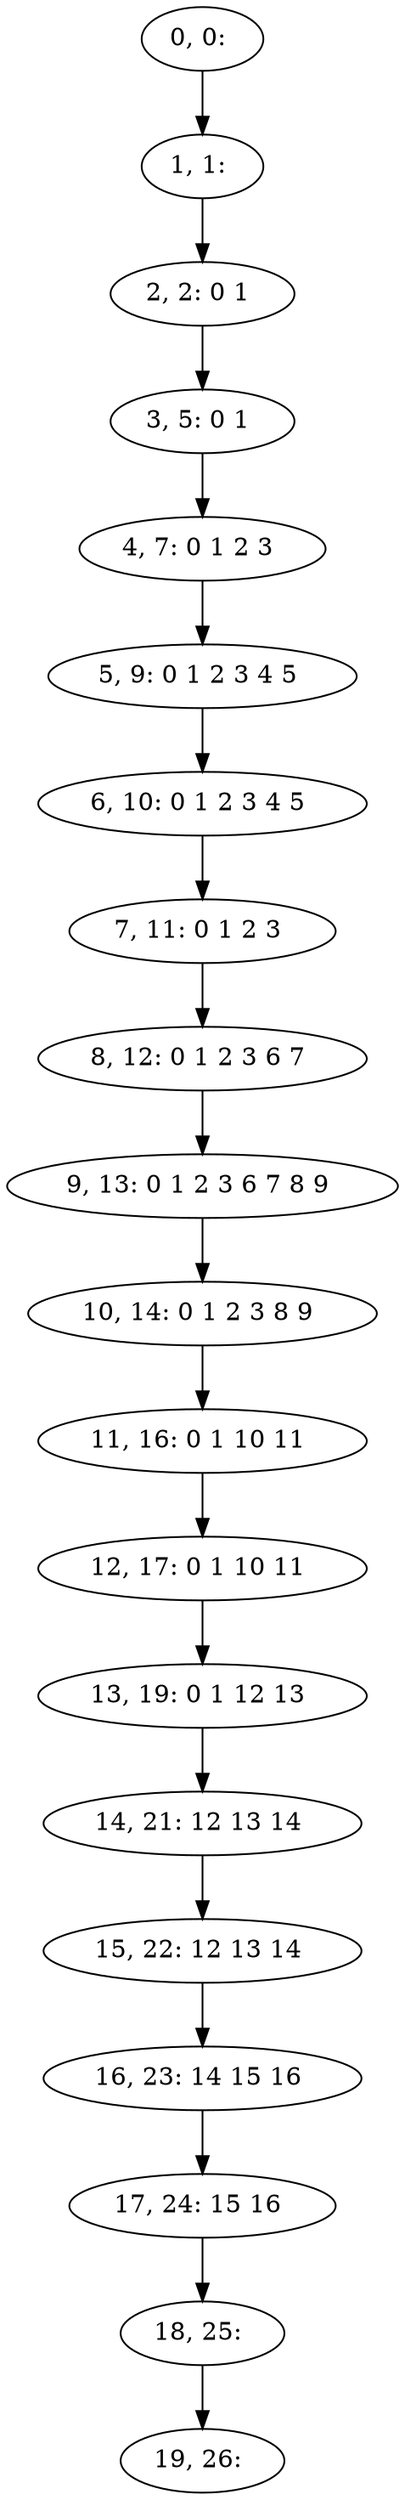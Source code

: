 digraph G {
0[label="0, 0: "];
1[label="1, 1: "];
2[label="2, 2: 0 1 "];
3[label="3, 5: 0 1 "];
4[label="4, 7: 0 1 2 3 "];
5[label="5, 9: 0 1 2 3 4 5 "];
6[label="6, 10: 0 1 2 3 4 5 "];
7[label="7, 11: 0 1 2 3 "];
8[label="8, 12: 0 1 2 3 6 7 "];
9[label="9, 13: 0 1 2 3 6 7 8 9 "];
10[label="10, 14: 0 1 2 3 8 9 "];
11[label="11, 16: 0 1 10 11 "];
12[label="12, 17: 0 1 10 11 "];
13[label="13, 19: 0 1 12 13 "];
14[label="14, 21: 12 13 14 "];
15[label="15, 22: 12 13 14 "];
16[label="16, 23: 14 15 16 "];
17[label="17, 24: 15 16 "];
18[label="18, 25: "];
19[label="19, 26: "];
0->1 ;
1->2 ;
2->3 ;
3->4 ;
4->5 ;
5->6 ;
6->7 ;
7->8 ;
8->9 ;
9->10 ;
10->11 ;
11->12 ;
12->13 ;
13->14 ;
14->15 ;
15->16 ;
16->17 ;
17->18 ;
18->19 ;
}
